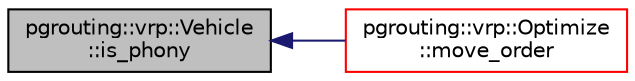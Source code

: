 digraph "pgrouting::vrp::Vehicle::is_phony"
{
  edge [fontname="Helvetica",fontsize="10",labelfontname="Helvetica",labelfontsize="10"];
  node [fontname="Helvetica",fontsize="10",shape=record];
  rankdir="LR";
  Node835 [label="pgrouting::vrp::Vehicle\l::is_phony",height=0.2,width=0.4,color="black", fillcolor="grey75", style="filled", fontcolor="black"];
  Node835 -> Node836 [dir="back",color="midnightblue",fontsize="10",style="solid",fontname="Helvetica"];
  Node836 [label="pgrouting::vrp::Optimize\l::move_order",height=0.2,width=0.4,color="red", fillcolor="white", style="filled",URL="$classpgrouting_1_1vrp_1_1Optimize.html#a6725291140d233df975eb07df5b1ba0b",tooltip="moves an order to an non empty vehicle "];
}
